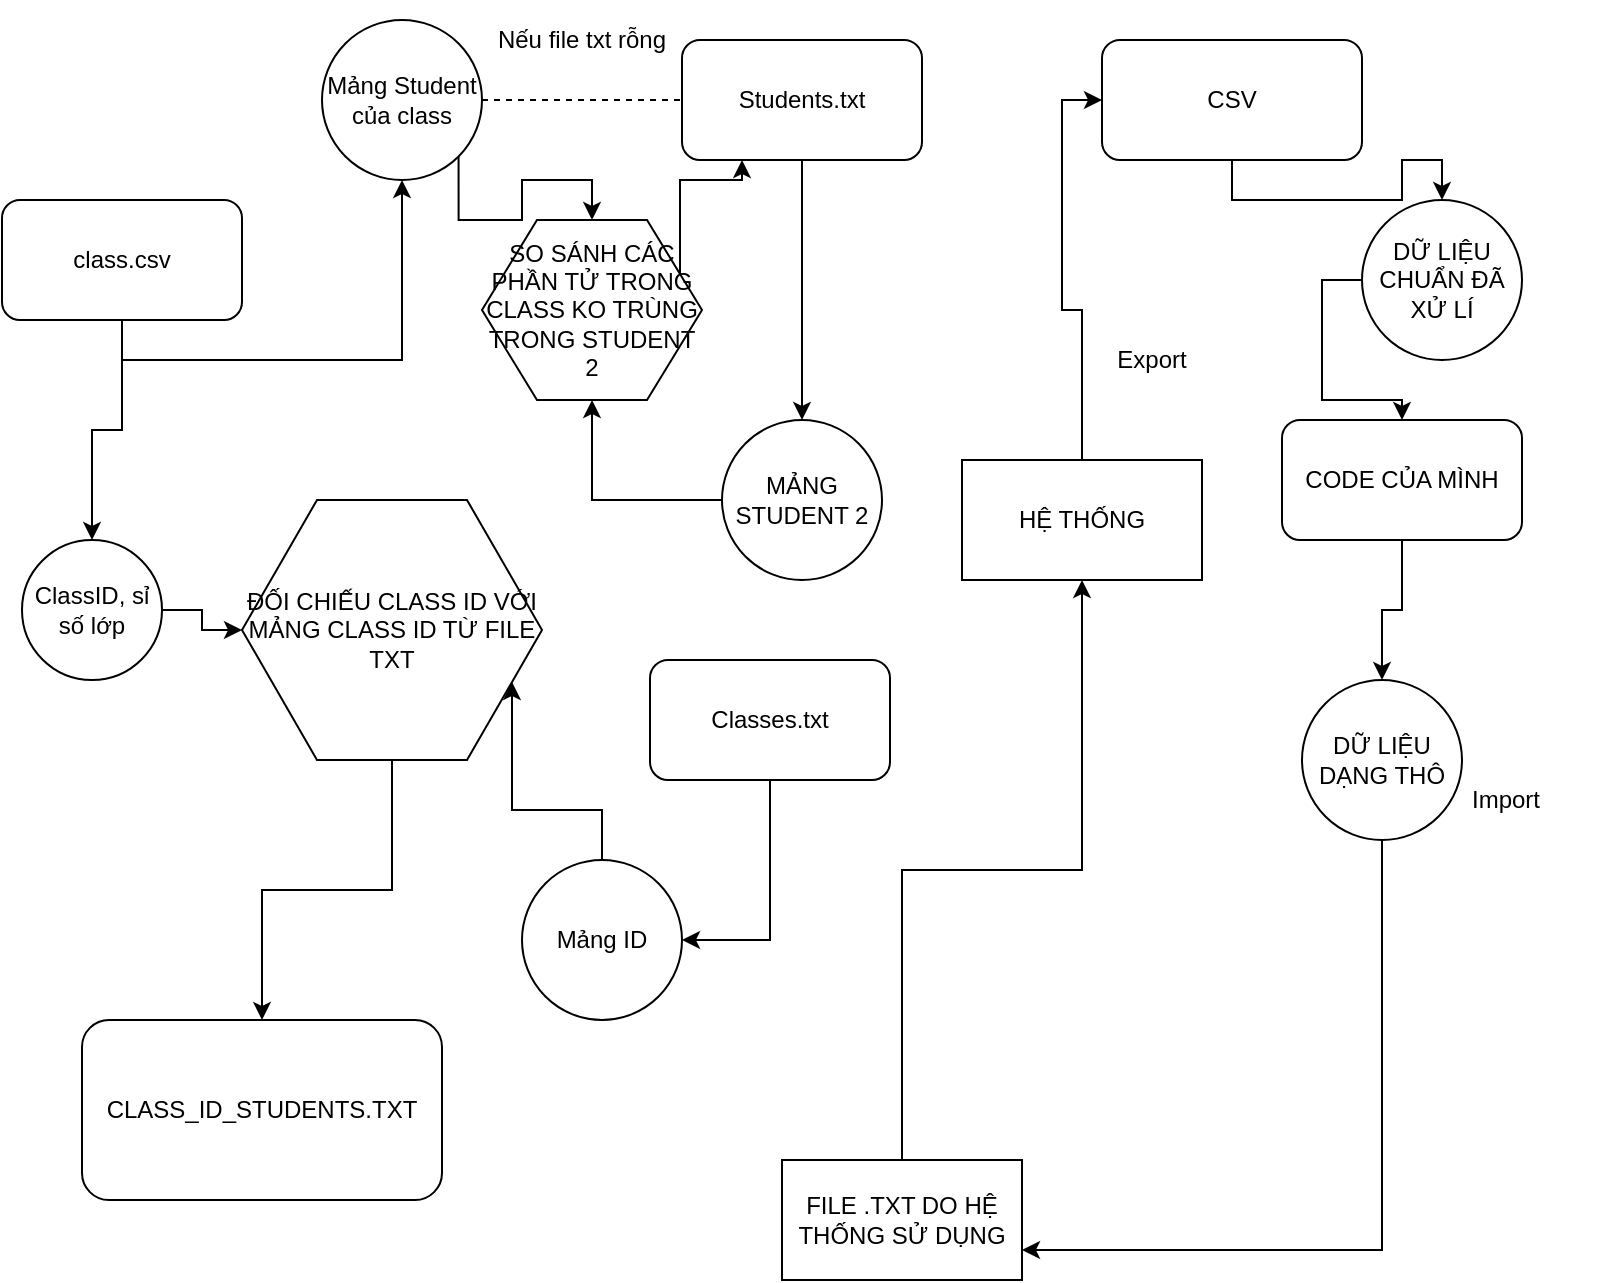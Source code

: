 <mxfile version="12.9.14" type="device"><diagram id="CmGms4uWYpcce87OOurR" name="Page-1"><mxGraphModel dx="868" dy="482" grid="1" gridSize="10" guides="1" tooltips="1" connect="1" arrows="1" fold="1" page="1" pageScale="1" pageWidth="827" pageHeight="1169" math="0" shadow="0"><root><mxCell id="0"/><mxCell id="1" parent="0"/><mxCell id="vAfGAaUTxKiTC_sTIzU2-5" style="edgeStyle=orthogonalEdgeStyle;rounded=0;orthogonalLoop=1;jettySize=auto;html=1;exitX=0.5;exitY=1;exitDx=0;exitDy=0;" edge="1" parent="1" source="vAfGAaUTxKiTC_sTIzU2-1" target="vAfGAaUTxKiTC_sTIzU2-3"><mxGeometry relative="1" as="geometry"/></mxCell><mxCell id="vAfGAaUTxKiTC_sTIzU2-8" style="edgeStyle=orthogonalEdgeStyle;rounded=0;orthogonalLoop=1;jettySize=auto;html=1;exitX=0.5;exitY=1;exitDx=0;exitDy=0;entryX=0.5;entryY=0;entryDx=0;entryDy=0;" edge="1" parent="1" source="vAfGAaUTxKiTC_sTIzU2-1" target="vAfGAaUTxKiTC_sTIzU2-7"><mxGeometry relative="1" as="geometry"/></mxCell><mxCell id="vAfGAaUTxKiTC_sTIzU2-1" value="class.csv" style="rounded=1;whiteSpace=wrap;html=1;" vertex="1" parent="1"><mxGeometry x="30" y="120" width="120" height="60" as="geometry"/></mxCell><mxCell id="vAfGAaUTxKiTC_sTIzU2-28" style="edgeStyle=orthogonalEdgeStyle;rounded=0;orthogonalLoop=1;jettySize=auto;html=1;exitX=0.5;exitY=1;exitDx=0;exitDy=0;entryX=0.5;entryY=0;entryDx=0;entryDy=0;" edge="1" parent="1" source="vAfGAaUTxKiTC_sTIzU2-2" target="vAfGAaUTxKiTC_sTIzU2-27"><mxGeometry relative="1" as="geometry"/></mxCell><mxCell id="vAfGAaUTxKiTC_sTIzU2-2" value="Students.txt" style="rounded=1;whiteSpace=wrap;html=1;" vertex="1" parent="1"><mxGeometry x="370" y="40" width="120" height="60" as="geometry"/></mxCell><mxCell id="vAfGAaUTxKiTC_sTIzU2-30" style="edgeStyle=orthogonalEdgeStyle;rounded=0;orthogonalLoop=1;jettySize=auto;html=1;exitX=1;exitY=1;exitDx=0;exitDy=0;" edge="1" parent="1" source="vAfGAaUTxKiTC_sTIzU2-3" target="vAfGAaUTxKiTC_sTIzU2-29"><mxGeometry relative="1" as="geometry"/></mxCell><mxCell id="vAfGAaUTxKiTC_sTIzU2-3" value="Mảng Student của class" style="ellipse;whiteSpace=wrap;html=1;aspect=fixed;" vertex="1" parent="1"><mxGeometry x="190" y="30" width="80" height="80" as="geometry"/></mxCell><mxCell id="vAfGAaUTxKiTC_sTIzU2-26" style="edgeStyle=orthogonalEdgeStyle;rounded=0;orthogonalLoop=1;jettySize=auto;html=1;exitX=0.5;exitY=0;exitDx=0;exitDy=0;entryX=0;entryY=0.5;entryDx=0;entryDy=0;" edge="1" parent="1" source="vAfGAaUTxKiTC_sTIzU2-6" target="vAfGAaUTxKiTC_sTIzU2-21"><mxGeometry relative="1" as="geometry"/></mxCell><mxCell id="vAfGAaUTxKiTC_sTIzU2-6" value="HỆ THỐNG" style="rounded=0;whiteSpace=wrap;html=1;" vertex="1" parent="1"><mxGeometry x="510" y="250" width="120" height="60" as="geometry"/></mxCell><mxCell id="vAfGAaUTxKiTC_sTIzU2-39" style="edgeStyle=orthogonalEdgeStyle;rounded=0;orthogonalLoop=1;jettySize=auto;html=1;" edge="1" parent="1" source="vAfGAaUTxKiTC_sTIzU2-7" target="vAfGAaUTxKiTC_sTIzU2-35"><mxGeometry relative="1" as="geometry"/></mxCell><mxCell id="vAfGAaUTxKiTC_sTIzU2-7" value="ClassID, sỉ số lớp" style="ellipse;whiteSpace=wrap;html=1;aspect=fixed;" vertex="1" parent="1"><mxGeometry x="40" y="290" width="70" height="70" as="geometry"/></mxCell><mxCell id="vAfGAaUTxKiTC_sTIzU2-19" style="edgeStyle=orthogonalEdgeStyle;rounded=0;orthogonalLoop=1;jettySize=auto;html=1;exitX=0.5;exitY=0;exitDx=0;exitDy=0;entryX=0.5;entryY=1;entryDx=0;entryDy=0;" edge="1" parent="1" source="vAfGAaUTxKiTC_sTIzU2-13" target="vAfGAaUTxKiTC_sTIzU2-6"><mxGeometry relative="1" as="geometry"/></mxCell><mxCell id="vAfGAaUTxKiTC_sTIzU2-13" value="FILE .TXT DO HỆ THỐNG SỬ DỤNG" style="rounded=0;whiteSpace=wrap;html=1;" vertex="1" parent="1"><mxGeometry x="420" y="600" width="120" height="60" as="geometry"/></mxCell><mxCell id="vAfGAaUTxKiTC_sTIzU2-18" style="edgeStyle=orthogonalEdgeStyle;rounded=0;orthogonalLoop=1;jettySize=auto;html=1;exitX=0.5;exitY=1;exitDx=0;exitDy=0;entryX=1;entryY=0.75;entryDx=0;entryDy=0;" edge="1" parent="1" source="vAfGAaUTxKiTC_sTIzU2-16" target="vAfGAaUTxKiTC_sTIzU2-13"><mxGeometry relative="1" as="geometry"/></mxCell><mxCell id="vAfGAaUTxKiTC_sTIzU2-16" value="DỮ LIỆU DẠNG THÔ" style="ellipse;whiteSpace=wrap;html=1;aspect=fixed;" vertex="1" parent="1"><mxGeometry x="680" y="360" width="80" height="80" as="geometry"/></mxCell><mxCell id="vAfGAaUTxKiTC_sTIzU2-24" style="edgeStyle=orthogonalEdgeStyle;rounded=0;orthogonalLoop=1;jettySize=auto;html=1;exitX=0;exitY=0.5;exitDx=0;exitDy=0;" edge="1" parent="1" source="vAfGAaUTxKiTC_sTIzU2-20" target="vAfGAaUTxKiTC_sTIzU2-23"><mxGeometry relative="1" as="geometry"/></mxCell><mxCell id="vAfGAaUTxKiTC_sTIzU2-20" value="DỮ LIỆU CHUẨN ĐÃ XỬ LÍ" style="ellipse;whiteSpace=wrap;html=1;aspect=fixed;" vertex="1" parent="1"><mxGeometry x="710" y="120" width="80" height="80" as="geometry"/></mxCell><mxCell id="vAfGAaUTxKiTC_sTIzU2-22" style="edgeStyle=orthogonalEdgeStyle;rounded=0;orthogonalLoop=1;jettySize=auto;html=1;entryX=0.5;entryY=0;entryDx=0;entryDy=0;" edge="1" parent="1" source="vAfGAaUTxKiTC_sTIzU2-21" target="vAfGAaUTxKiTC_sTIzU2-20"><mxGeometry relative="1" as="geometry"/></mxCell><mxCell id="vAfGAaUTxKiTC_sTIzU2-21" value="CSV" style="rounded=1;whiteSpace=wrap;html=1;" vertex="1" parent="1"><mxGeometry x="580" y="40" width="130" height="60" as="geometry"/></mxCell><mxCell id="vAfGAaUTxKiTC_sTIzU2-25" style="edgeStyle=orthogonalEdgeStyle;rounded=0;orthogonalLoop=1;jettySize=auto;html=1;exitX=0.5;exitY=1;exitDx=0;exitDy=0;" edge="1" parent="1" source="vAfGAaUTxKiTC_sTIzU2-23" target="vAfGAaUTxKiTC_sTIzU2-16"><mxGeometry relative="1" as="geometry"/></mxCell><mxCell id="vAfGAaUTxKiTC_sTIzU2-23" value="CODE CỦA MÌNH" style="rounded=1;whiteSpace=wrap;html=1;" vertex="1" parent="1"><mxGeometry x="670" y="230" width="120" height="60" as="geometry"/></mxCell><mxCell id="vAfGAaUTxKiTC_sTIzU2-31" style="edgeStyle=orthogonalEdgeStyle;rounded=0;orthogonalLoop=1;jettySize=auto;html=1;exitX=0;exitY=0.5;exitDx=0;exitDy=0;entryX=0.5;entryY=1;entryDx=0;entryDy=0;" edge="1" parent="1" source="vAfGAaUTxKiTC_sTIzU2-27" target="vAfGAaUTxKiTC_sTIzU2-29"><mxGeometry relative="1" as="geometry"/></mxCell><mxCell id="vAfGAaUTxKiTC_sTIzU2-27" value="MẢNG STUDENT 2" style="ellipse;whiteSpace=wrap;html=1;aspect=fixed;" vertex="1" parent="1"><mxGeometry x="390" y="230" width="80" height="80" as="geometry"/></mxCell><mxCell id="vAfGAaUTxKiTC_sTIzU2-32" style="edgeStyle=orthogonalEdgeStyle;rounded=0;orthogonalLoop=1;jettySize=auto;html=1;exitX=1;exitY=0.25;exitDx=0;exitDy=0;entryX=0.25;entryY=1;entryDx=0;entryDy=0;" edge="1" parent="1" source="vAfGAaUTxKiTC_sTIzU2-29" target="vAfGAaUTxKiTC_sTIzU2-2"><mxGeometry relative="1" as="geometry"/></mxCell><mxCell id="vAfGAaUTxKiTC_sTIzU2-29" value="SO SÁNH CÁC PHẦN TỬ TRONG CLASS KO TRÙNG TRONG STUDENT 2" style="shape=hexagon;perimeter=hexagonPerimeter2;whiteSpace=wrap;html=1;" vertex="1" parent="1"><mxGeometry x="270" y="130" width="110" height="90" as="geometry"/></mxCell><mxCell id="vAfGAaUTxKiTC_sTIzU2-33" value="" style="endArrow=none;dashed=1;html=1;exitX=1;exitY=0.5;exitDx=0;exitDy=0;entryX=0;entryY=0.5;entryDx=0;entryDy=0;" edge="1" parent="1" source="vAfGAaUTxKiTC_sTIzU2-3" target="vAfGAaUTxKiTC_sTIzU2-2"><mxGeometry width="50" height="50" relative="1" as="geometry"><mxPoint x="390" y="140" as="sourcePoint"/><mxPoint x="440" y="90" as="targetPoint"/></mxGeometry></mxCell><mxCell id="vAfGAaUTxKiTC_sTIzU2-38" style="edgeStyle=orthogonalEdgeStyle;rounded=0;orthogonalLoop=1;jettySize=auto;html=1;entryX=1;entryY=0.5;entryDx=0;entryDy=0;" edge="1" parent="1" source="vAfGAaUTxKiTC_sTIzU2-34" target="vAfGAaUTxKiTC_sTIzU2-37"><mxGeometry relative="1" as="geometry"/></mxCell><mxCell id="vAfGAaUTxKiTC_sTIzU2-34" value="Classes.txt" style="rounded=1;whiteSpace=wrap;html=1;" vertex="1" parent="1"><mxGeometry x="354" y="350" width="120" height="60" as="geometry"/></mxCell><mxCell id="vAfGAaUTxKiTC_sTIzU2-44" style="edgeStyle=orthogonalEdgeStyle;rounded=0;orthogonalLoop=1;jettySize=auto;html=1;entryX=0.5;entryY=0;entryDx=0;entryDy=0;" edge="1" parent="1" source="vAfGAaUTxKiTC_sTIzU2-35" target="vAfGAaUTxKiTC_sTIzU2-41"><mxGeometry relative="1" as="geometry"/></mxCell><mxCell id="vAfGAaUTxKiTC_sTIzU2-35" value="ĐỐI CHIẾU CLASS ID VỚI MẢNG CLASS ID TỪ FILE TXT" style="shape=hexagon;perimeter=hexagonPerimeter2;whiteSpace=wrap;html=1;" vertex="1" parent="1"><mxGeometry x="150" y="270" width="150" height="130" as="geometry"/></mxCell><mxCell id="vAfGAaUTxKiTC_sTIzU2-40" style="edgeStyle=orthogonalEdgeStyle;rounded=0;orthogonalLoop=1;jettySize=auto;html=1;entryX=1;entryY=0.75;entryDx=0;entryDy=0;" edge="1" parent="1" source="vAfGAaUTxKiTC_sTIzU2-37" target="vAfGAaUTxKiTC_sTIzU2-35"><mxGeometry relative="1" as="geometry"/></mxCell><mxCell id="vAfGAaUTxKiTC_sTIzU2-37" value="Mảng ID" style="ellipse;whiteSpace=wrap;html=1;aspect=fixed;" vertex="1" parent="1"><mxGeometry x="290" y="450" width="80" height="80" as="geometry"/></mxCell><mxCell id="vAfGAaUTxKiTC_sTIzU2-41" value="CLASS_ID_STUDENTS.TXT" style="rounded=1;whiteSpace=wrap;html=1;" vertex="1" parent="1"><mxGeometry x="70" y="530" width="180" height="90" as="geometry"/></mxCell><mxCell id="vAfGAaUTxKiTC_sTIzU2-42" value="Import" style="text;html=1;strokeColor=none;fillColor=none;align=center;verticalAlign=middle;whiteSpace=wrap;rounded=0;" vertex="1" parent="1"><mxGeometry x="737" y="400" width="90" height="40" as="geometry"/></mxCell><mxCell id="vAfGAaUTxKiTC_sTIzU2-43" value="Export" style="text;html=1;strokeColor=none;fillColor=none;align=center;verticalAlign=middle;whiteSpace=wrap;rounded=0;" vertex="1" parent="1"><mxGeometry x="580" y="180" width="50" height="40" as="geometry"/></mxCell><mxCell id="vAfGAaUTxKiTC_sTIzU2-46" value="Nếu file txt rỗng" style="text;html=1;strokeColor=none;fillColor=none;align=center;verticalAlign=middle;whiteSpace=wrap;rounded=0;" vertex="1" parent="1"><mxGeometry x="270" y="20" width="100" height="40" as="geometry"/></mxCell></root></mxGraphModel></diagram></mxfile>